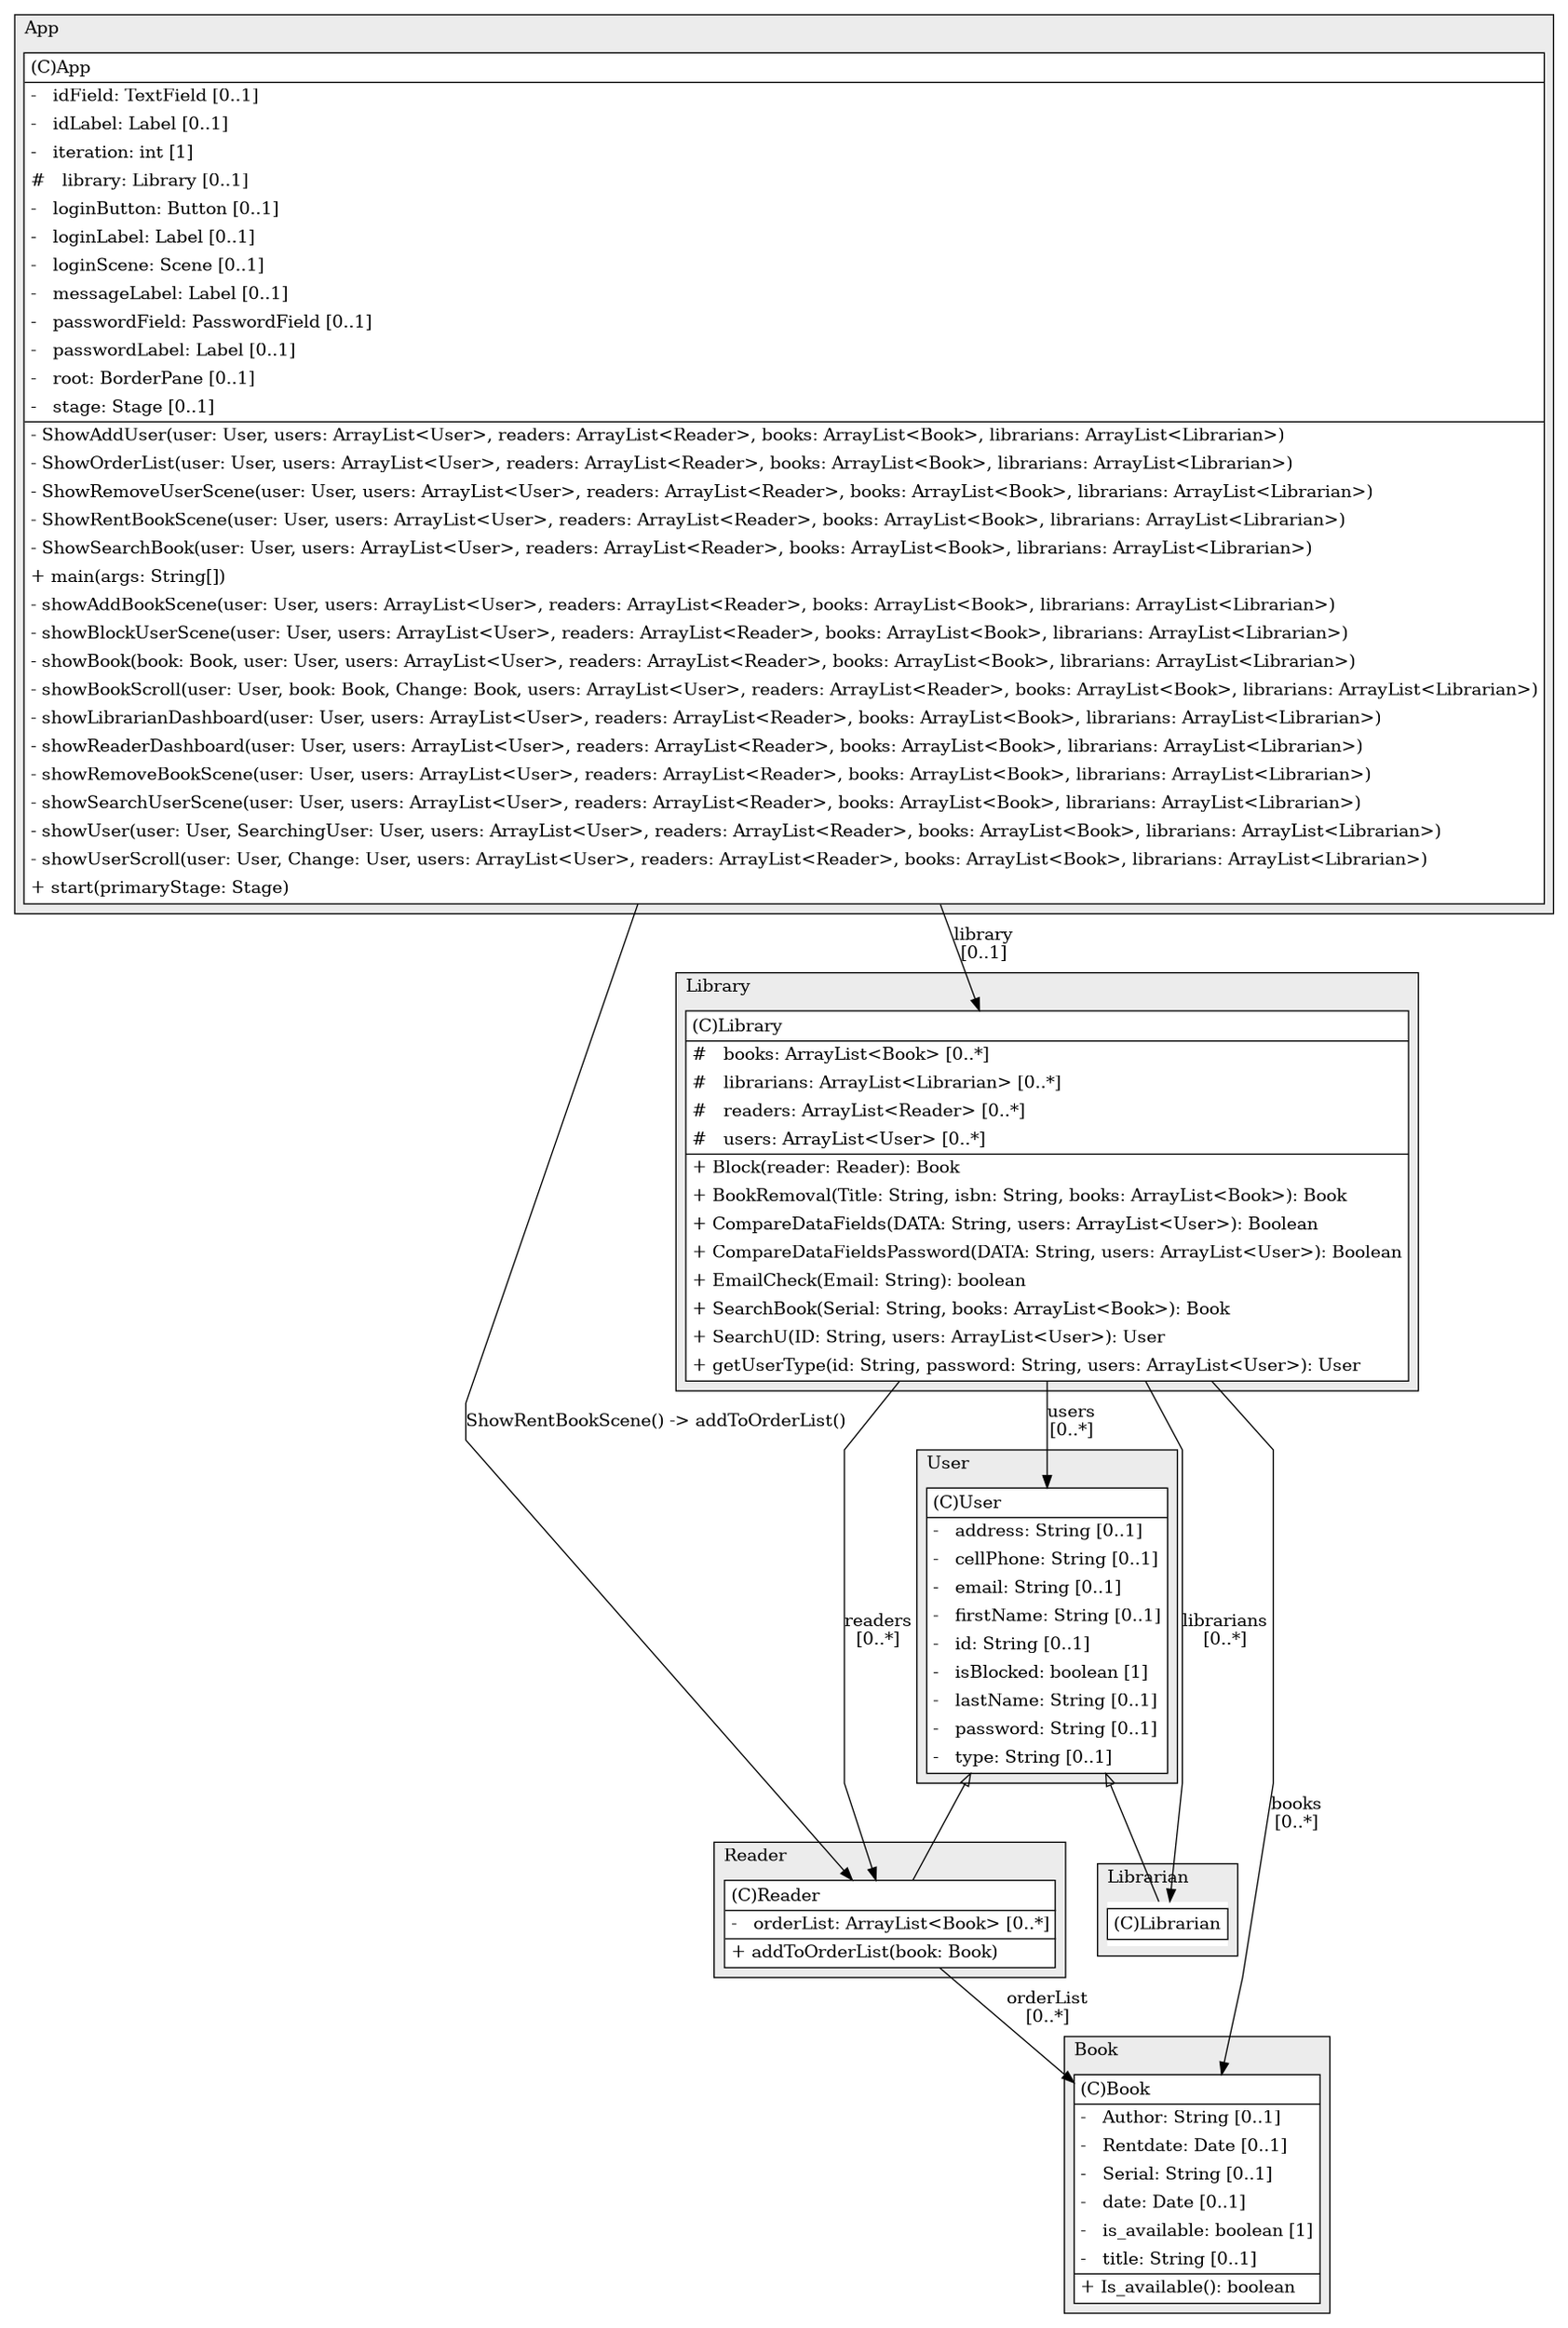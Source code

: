 @startuml

/' diagram meta data start
config=StructureConfiguration;
{
  "projectClassification": {
    "searchMode": "OpenProject", // OpenProject, AllProjects
    "includedProjects": "",
    "pathEndKeywords": "*.impl",
    "isClientPath": "",
    "isClientName": "",
    "isTestPath": "",
    "isTestName": "",
    "isMappingPath": "",
    "isMappingName": "",
    "isDataAccessPath": "",
    "isDataAccessName": "",
    "isDataStructurePath": "",
    "isDataStructureName": "",
    "isInterfaceStructuresPath": "",
    "isInterfaceStructuresName": "",
    "isEntryPointPath": "",
    "isEntryPointName": "",
    "treatFinalFieldsAsMandatory": false
  },
  "graphRestriction": {
    "classPackageExcludeFilter": "",
    "classPackageIncludeFilter": "",
    "classNameExcludeFilter": "",
    "classNameIncludeFilter": "",
    "methodNameExcludeFilter": "",
    "methodNameIncludeFilter": "",
    "removeByInheritance": "", // inheritance/annotation based filtering is done in a second step
    "removeByAnnotation": "",
    "removeByClassPackage": "", // cleanup the graph after inheritance/annotation based filtering is done
    "removeByClassName": "",
    "cutMappings": false,
    "cutEnum": true,
    "cutTests": true,
    "cutClient": true,
    "cutDataAccess": true,
    "cutInterfaceStructures": true,
    "cutDataStructures": true,
    "cutGetterAndSetter": true,
    "cutConstructors": true
  },
  "graphTraversal": {
    "forwardDepth": 3,
    "backwardDepth": 3,
    "classPackageExcludeFilter": "",
    "classPackageIncludeFilter": "",
    "classNameExcludeFilter": "",
    "classNameIncludeFilter": "",
    "methodNameExcludeFilter": "",
    "methodNameIncludeFilter": "",
    "hideMappings": false,
    "hideDataStructures": false,
    "hidePrivateMethods": true,
    "hideInterfaceCalls": true, // indirection: implementation -> interface (is hidden) -> implementation
    "onlyShowApplicationEntryPoints": false, // root node is included
    "useMethodCallsForStructureDiagram": "ForwardOnly" // ForwardOnly, BothDirections, No
  },
  "details": {
    "aggregation": "GroupByClass", // ByClass, GroupByClass, None
    "showClassGenericTypes": true,
    "showMethods": true,
    "showMethodParameterNames": true,
    "showMethodParameterTypes": true,
    "showMethodReturnType": true,
    "showPackageLevels": 2,
    "showDetailedClassStructure": true
  },
  "rootClass": "App",
  "extensionCallbackMethod": "" // qualified.class.name#methodName - signature: public static String method(String)
}
diagram meta data end '/



digraph g {
    rankdir="TB"
    splines=polyline
    

'nodes 
subgraph cluster_1478241800 { 
   	label=Librarian
	labeljust=l
	fillcolor="#ececec"
	style=filled
   
   Librarian1478241800[
	label=<<TABLE BORDER="1" CELLBORDER="0" CELLPADDING="4" CELLSPACING="0">
<TR><TD ALIGN="LEFT" >(C)Librarian</TD></TR>
</TABLE>>
	style=filled
	margin=0
	shape=plaintext
	fillcolor="#FFFFFF"
];
} 

subgraph cluster_1830861979 { 
   	label=Library
	labeljust=l
	fillcolor="#ececec"
	style=filled
   
   Library1830861979[
	label=<<TABLE BORDER="1" CELLBORDER="0" CELLPADDING="4" CELLSPACING="0">
<TR><TD ALIGN="LEFT" >(C)Library</TD></TR>
<HR/>
<TR><TD ALIGN="LEFT" >#   books: ArrayList&lt;Book&gt; [0..*]</TD></TR>
<TR><TD ALIGN="LEFT" >#   librarians: ArrayList&lt;Librarian&gt; [0..*]</TD></TR>
<TR><TD ALIGN="LEFT" >#   readers: ArrayList&lt;Reader&gt; [0..*]</TD></TR>
<TR><TD ALIGN="LEFT" >#   users: ArrayList&lt;User&gt; [0..*]</TD></TR>
<HR/>
<TR><TD ALIGN="LEFT" >+ Block(reader: Reader): Book</TD></TR>
<TR><TD ALIGN="LEFT" >+ BookRemoval(Title: String, isbn: String, books: ArrayList&lt;Book&gt;): Book</TD></TR>
<TR><TD ALIGN="LEFT" >+ CompareDataFields(DATA: String, users: ArrayList&lt;User&gt;): Boolean</TD></TR>
<TR><TD ALIGN="LEFT" >+ CompareDataFieldsPassword(DATA: String, users: ArrayList&lt;User&gt;): Boolean</TD></TR>
<TR><TD ALIGN="LEFT" >+ EmailCheck(Email: String): boolean</TD></TR>
<TR><TD ALIGN="LEFT" >+ SearchBook(Serial: String, books: ArrayList&lt;Book&gt;): Book</TD></TR>
<TR><TD ALIGN="LEFT" >+ SearchU(ID: String, users: ArrayList&lt;User&gt;): User</TD></TR>
<TR><TD ALIGN="LEFT" >+ getUserType(id: String, password: String, users: ArrayList&lt;User&gt;): User</TD></TR>
</TABLE>>
	style=filled
	margin=0
	shape=plaintext
	fillcolor="#FFFFFF"
];
} 

subgraph cluster_1851112221 { 
   	label=Reader
	labeljust=l
	fillcolor="#ececec"
	style=filled
   
   Reader1851112221[
	label=<<TABLE BORDER="1" CELLBORDER="0" CELLPADDING="4" CELLSPACING="0">
<TR><TD ALIGN="LEFT" >(C)Reader</TD></TR>
<HR/>
<TR><TD ALIGN="LEFT" >-   orderList: ArrayList&lt;Book&gt; [0..*]</TD></TR>
<HR/>
<TR><TD ALIGN="LEFT" >+ addToOrderList(book: Book)</TD></TR>
</TABLE>>
	style=filled
	margin=0
	shape=plaintext
	fillcolor="#FFFFFF"
];
} 

subgraph cluster_2076425 { 
   	label=Book
	labeljust=l
	fillcolor="#ececec"
	style=filled
   
   Book2076425[
	label=<<TABLE BORDER="1" CELLBORDER="0" CELLPADDING="4" CELLSPACING="0">
<TR><TD ALIGN="LEFT" >(C)Book</TD></TR>
<HR/>
<TR><TD ALIGN="LEFT" >-   Author: String [0..1]</TD></TR>
<TR><TD ALIGN="LEFT" >-   Rentdate: Date [0..1]</TD></TR>
<TR><TD ALIGN="LEFT" >-   Serial: String [0..1]</TD></TR>
<TR><TD ALIGN="LEFT" >-   date: Date [0..1]</TD></TR>
<TR><TD ALIGN="LEFT" >-   is_available: boolean [1]</TD></TR>
<TR><TD ALIGN="LEFT" >-   title: String [0..1]</TD></TR>
<HR/>
<TR><TD ALIGN="LEFT" >+ Is_available(): boolean</TD></TR>
</TABLE>>
	style=filled
	margin=0
	shape=plaintext
	fillcolor="#FFFFFF"
];
} 

subgraph cluster_2645995 { 
   	label=User
	labeljust=l
	fillcolor="#ececec"
	style=filled
   
   User2645995[
	label=<<TABLE BORDER="1" CELLBORDER="0" CELLPADDING="4" CELLSPACING="0">
<TR><TD ALIGN="LEFT" >(C)User</TD></TR>
<HR/>
<TR><TD ALIGN="LEFT" >-   address: String [0..1]</TD></TR>
<TR><TD ALIGN="LEFT" >-   cellPhone: String [0..1]</TD></TR>
<TR><TD ALIGN="LEFT" >-   email: String [0..1]</TD></TR>
<TR><TD ALIGN="LEFT" >-   firstName: String [0..1]</TD></TR>
<TR><TD ALIGN="LEFT" >-   id: String [0..1]</TD></TR>
<TR><TD ALIGN="LEFT" >-   isBlocked: boolean [1]</TD></TR>
<TR><TD ALIGN="LEFT" >-   lastName: String [0..1]</TD></TR>
<TR><TD ALIGN="LEFT" >-   password: String [0..1]</TD></TR>
<TR><TD ALIGN="LEFT" >-   type: String [0..1]</TD></TR>
</TABLE>>
	style=filled
	margin=0
	shape=plaintext
	fillcolor="#FFFFFF"
];
} 

subgraph cluster_66049 { 
   	label=App
	labeljust=l
	fillcolor="#ececec"
	style=filled
   
   App66049[
	label=<<TABLE BORDER="1" CELLBORDER="0" CELLPADDING="4" CELLSPACING="0">
<TR><TD ALIGN="LEFT" >(C)App</TD></TR>
<HR/>
<TR><TD ALIGN="LEFT" >-   idField: TextField [0..1]</TD></TR>
<TR><TD ALIGN="LEFT" >-   idLabel: Label [0..1]</TD></TR>
<TR><TD ALIGN="LEFT" >-   iteration: int [1]</TD></TR>
<TR><TD ALIGN="LEFT" >#   library: Library [0..1]</TD></TR>
<TR><TD ALIGN="LEFT" >-   loginButton: Button [0..1]</TD></TR>
<TR><TD ALIGN="LEFT" >-   loginLabel: Label [0..1]</TD></TR>
<TR><TD ALIGN="LEFT" >-   loginScene: Scene [0..1]</TD></TR>
<TR><TD ALIGN="LEFT" >-   messageLabel: Label [0..1]</TD></TR>
<TR><TD ALIGN="LEFT" >-   passwordField: PasswordField [0..1]</TD></TR>
<TR><TD ALIGN="LEFT" >-   passwordLabel: Label [0..1]</TD></TR>
<TR><TD ALIGN="LEFT" >-   root: BorderPane [0..1]</TD></TR>
<TR><TD ALIGN="LEFT" >-   stage: Stage [0..1]</TD></TR>
<HR/>
<TR><TD ALIGN="LEFT" >- ShowAddUser(user: User, users: ArrayList&lt;User&gt;, readers: ArrayList&lt;Reader&gt;, books: ArrayList&lt;Book&gt;, librarians: ArrayList&lt;Librarian&gt;)</TD></TR>
<TR><TD ALIGN="LEFT" >- ShowOrderList(user: User, users: ArrayList&lt;User&gt;, readers: ArrayList&lt;Reader&gt;, books: ArrayList&lt;Book&gt;, librarians: ArrayList&lt;Librarian&gt;)</TD></TR>
<TR><TD ALIGN="LEFT" >- ShowRemoveUserScene(user: User, users: ArrayList&lt;User&gt;, readers: ArrayList&lt;Reader&gt;, books: ArrayList&lt;Book&gt;, librarians: ArrayList&lt;Librarian&gt;)</TD></TR>
<TR><TD ALIGN="LEFT" >- ShowRentBookScene(user: User, users: ArrayList&lt;User&gt;, readers: ArrayList&lt;Reader&gt;, books: ArrayList&lt;Book&gt;, librarians: ArrayList&lt;Librarian&gt;)</TD></TR>
<TR><TD ALIGN="LEFT" >- ShowSearchBook(user: User, users: ArrayList&lt;User&gt;, readers: ArrayList&lt;Reader&gt;, books: ArrayList&lt;Book&gt;, librarians: ArrayList&lt;Librarian&gt;)</TD></TR>
<TR><TD ALIGN="LEFT" >+ main(args: String[])</TD></TR>
<TR><TD ALIGN="LEFT" >- showAddBookScene(user: User, users: ArrayList&lt;User&gt;, readers: ArrayList&lt;Reader&gt;, books: ArrayList&lt;Book&gt;, librarians: ArrayList&lt;Librarian&gt;)</TD></TR>
<TR><TD ALIGN="LEFT" >- showBlockUserScene(user: User, users: ArrayList&lt;User&gt;, readers: ArrayList&lt;Reader&gt;, books: ArrayList&lt;Book&gt;, librarians: ArrayList&lt;Librarian&gt;)</TD></TR>
<TR><TD ALIGN="LEFT" >- showBook(book: Book, user: User, users: ArrayList&lt;User&gt;, readers: ArrayList&lt;Reader&gt;, books: ArrayList&lt;Book&gt;, librarians: ArrayList&lt;Librarian&gt;)</TD></TR>
<TR><TD ALIGN="LEFT" >- showBookScroll(user: User, book: Book, Change: Book, users: ArrayList&lt;User&gt;, readers: ArrayList&lt;Reader&gt;, books: ArrayList&lt;Book&gt;, librarians: ArrayList&lt;Librarian&gt;)</TD></TR>
<TR><TD ALIGN="LEFT" >- showLibrarianDashboard(user: User, users: ArrayList&lt;User&gt;, readers: ArrayList&lt;Reader&gt;, books: ArrayList&lt;Book&gt;, librarians: ArrayList&lt;Librarian&gt;)</TD></TR>
<TR><TD ALIGN="LEFT" >- showReaderDashboard(user: User, users: ArrayList&lt;User&gt;, readers: ArrayList&lt;Reader&gt;, books: ArrayList&lt;Book&gt;, librarians: ArrayList&lt;Librarian&gt;)</TD></TR>
<TR><TD ALIGN="LEFT" >- showRemoveBookScene(user: User, users: ArrayList&lt;User&gt;, readers: ArrayList&lt;Reader&gt;, books: ArrayList&lt;Book&gt;, librarians: ArrayList&lt;Librarian&gt;)</TD></TR>
<TR><TD ALIGN="LEFT" >- showSearchUserScene(user: User, users: ArrayList&lt;User&gt;, readers: ArrayList&lt;Reader&gt;, books: ArrayList&lt;Book&gt;, librarians: ArrayList&lt;Librarian&gt;)</TD></TR>
<TR><TD ALIGN="LEFT" >- showUser(user: User, SearchingUser: User, users: ArrayList&lt;User&gt;, readers: ArrayList&lt;Reader&gt;, books: ArrayList&lt;Book&gt;, librarians: ArrayList&lt;Librarian&gt;)</TD></TR>
<TR><TD ALIGN="LEFT" >- showUserScroll(user: User, Change: User, users: ArrayList&lt;User&gt;, readers: ArrayList&lt;Reader&gt;, books: ArrayList&lt;Book&gt;, librarians: ArrayList&lt;Librarian&gt;)</TD></TR>
<TR><TD ALIGN="LEFT" >+ start(primaryStage: Stage)</TD></TR>
</TABLE>>
	style=filled
	margin=0
	shape=plaintext
	fillcolor="#FFFFFF"
];
} 

'edges    
App66049 -> Library1830861979[label="library
[0..1]"];
App66049 -> Reader1851112221[label="ShowRentBookScene() -> addToOrderList()"];
Library1830861979 -> Book2076425[label="books
[0..*]"];
Library1830861979 -> Librarian1478241800[label="librarians
[0..*]"];
Library1830861979 -> Reader1851112221[label="readers
[0..*]"];
Library1830861979 -> User2645995[label="users
[0..*]"];
Reader1851112221 -> Book2076425[label="orderList
[0..*]"];
User2645995 -> Librarian1478241800[arrowhead=none, arrowtail=empty, dir=both];
User2645995 -> Reader1851112221[arrowhead=none, arrowtail=empty, dir=both];
    
}
@enduml